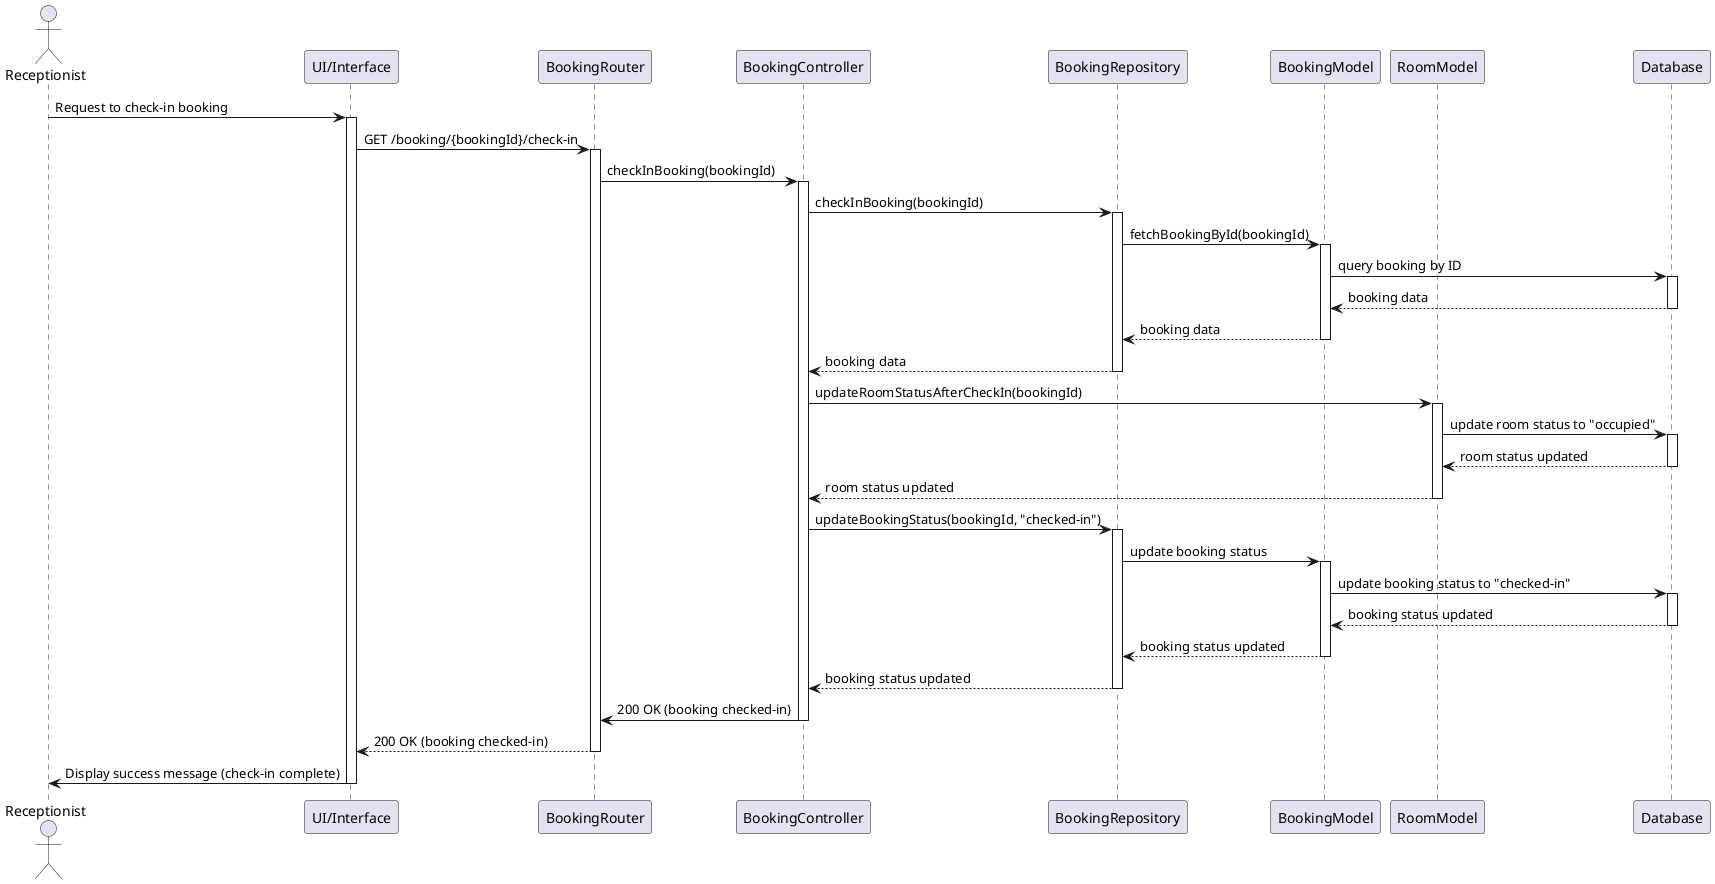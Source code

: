 @startuml
actor Receptionist
participant "UI/Interface" as UI
participant "BookingRouter" as Router
participant "BookingController" as Controller
participant "BookingRepository" as Repository
participant "BookingModel" as BookingModel
participant "RoomModel" as RoomModel
participant "Database" as DB

Receptionist -> UI: Request to check-in booking
activate UI
UI -> Router: GET /booking/{bookingId}/check-in
activate Router
Router -> Controller: checkInBooking(bookingId)
activate Controller
Controller -> Repository: checkInBooking(bookingId)
activate Repository

Repository -> BookingModel: fetchBookingById(bookingId)
activate BookingModel
BookingModel -> DB: query booking by ID
activate DB
DB --> BookingModel: booking data
deactivate DB
BookingModel --> Repository: booking data
deactivate BookingModel
Repository --> Controller: booking data
deactivate Repository

Controller -> RoomModel: updateRoomStatusAfterCheckIn(bookingId)
activate RoomModel
RoomModel -> DB: update room status to "occupied"
activate DB
DB --> RoomModel: room status updated
deactivate DB
RoomModel --> Controller: room status updated
deactivate RoomModel

Controller -> Repository: updateBookingStatus(bookingId, "checked-in")
activate Repository
Repository -> BookingModel: update booking status
activate BookingModel
BookingModel -> DB: update booking status to "checked-in"
activate DB
DB --> BookingModel: booking status updated
deactivate DB
BookingModel --> Repository: booking status updated
deactivate BookingModel
Repository --> Controller: booking status updated
deactivate Repository

Controller -> Router: 200 OK (booking checked-in)
deactivate Controller
Router --> UI: 200 OK (booking checked-in)
deactivate Router
UI -> Receptionist: Display success message (check-in complete)
deactivate UI
@enduml
